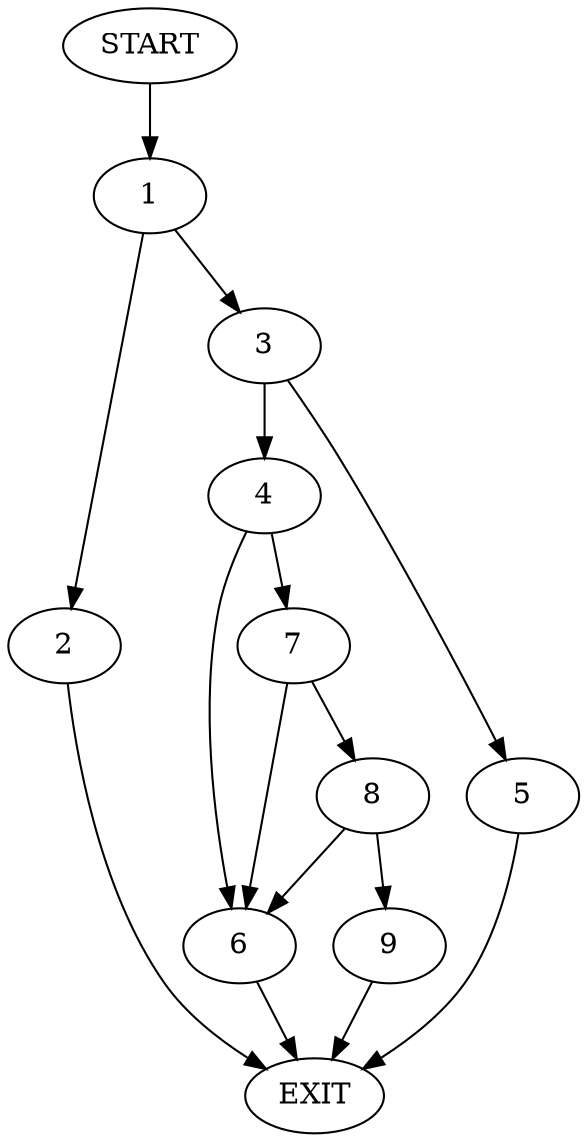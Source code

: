 digraph {
0 [label="START"]
10 [label="EXIT"]
0 -> 1
1 -> 2
1 -> 3
3 -> 4
3 -> 5
2 -> 10
5 -> 10
4 -> 6
4 -> 7
7 -> 6
7 -> 8
6 -> 10
8 -> 9
8 -> 6
9 -> 10
}
